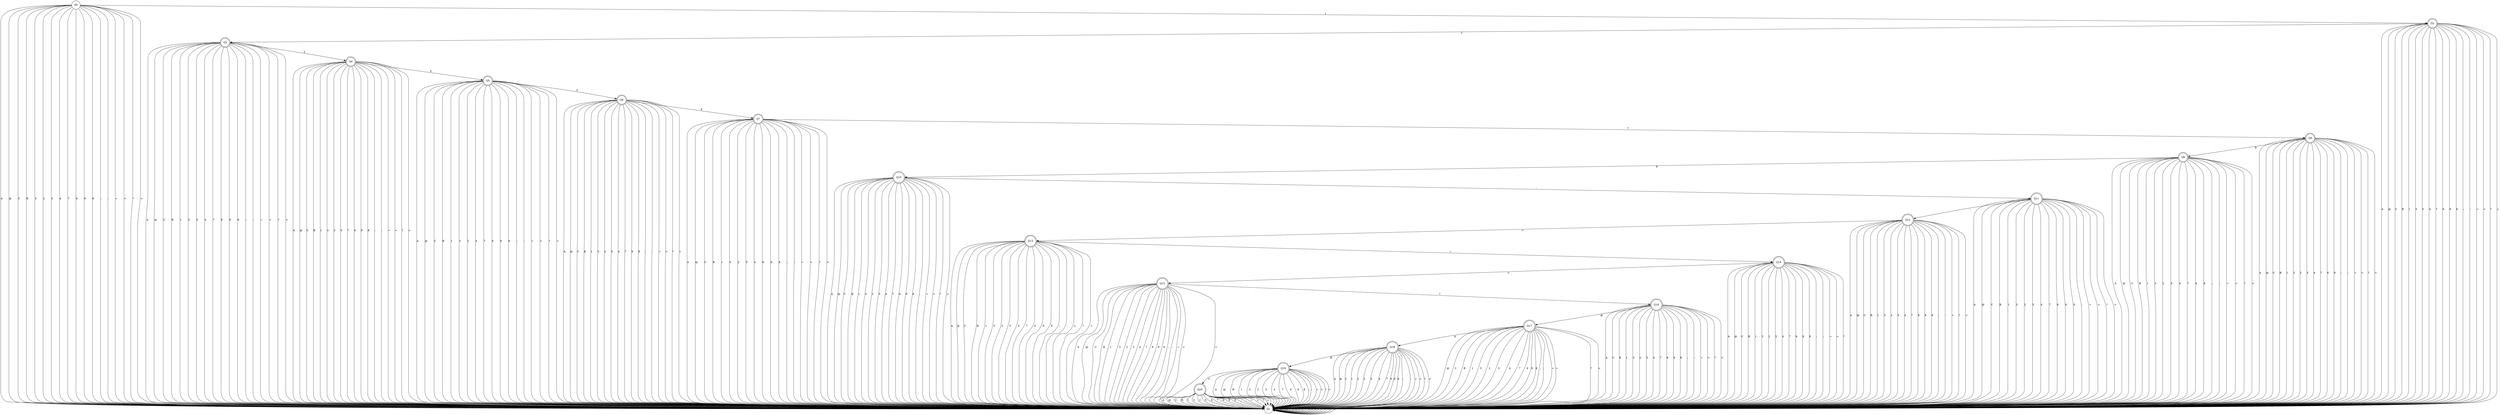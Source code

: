 digraph re_dfa {
Q20 [shape=doublecircle];
Q17 [shape=doublecircle];
Q12 [shape=doublecircle];
Q9 [shape=doublecircle];
Q3 [shape=doublecircle];
Q18 [shape=doublecircle];
Q0 [shape=circle];
Q15 [shape=doublecircle];
Q19 [shape=doublecircle];
Q10 [shape=doublecircle];
Q13 [shape=doublecircle];
Q1 [shape=circle];
Q11 [shape=doublecircle];
Q2 [shape=doublecircle];
Q8 [shape=doublecircle];
Q6 [shape=doublecircle];
Q14 [shape=doublecircle];
Q4 [shape=doublecircle];
Q16 [shape=doublecircle];
Q7 [shape=doublecircle];
Q5 [shape=doublecircle];
Q20 -> Q1  [label=A];
Q20 -> Q1  [label="@"];
Q20 -> Q1  [label=C];
Q20 -> Q1  [label=B];
Q20 -> Q1  [label=1];
Q20 -> Q1  [label=3];
Q20 -> Q1  [label=2];
Q20 -> Q1  [label=5];
Q20 -> Q1  [label=4];
Q20 -> Q1  [label=7];
Q20 -> Q1  [label=6];
Q20 -> Q1  [label=9];
Q20 -> Q1  [label=8];
Q20 -> Q1  [label=";"];
Q20 -> Q1  [label=":"];
Q20 -> Q1  [label="="];
Q20 -> Q1  [label="<"];
Q20 -> Q1  [label="?"];
Q20 -> Q1  [label=">"];
Q17 -> Q18  [label=A];
Q17 -> Q1  [label="@"];
Q17 -> Q1  [label=C];
Q17 -> Q1  [label=B];
Q17 -> Q1  [label=1];
Q17 -> Q1  [label=3];
Q17 -> Q1  [label=2];
Q17 -> Q1  [label=5];
Q17 -> Q1  [label=4];
Q17 -> Q1  [label=7];
Q17 -> Q1  [label=6];
Q17 -> Q1  [label=9];
Q17 -> Q1  [label=8];
Q17 -> Q1  [label=";"];
Q17 -> Q1  [label=":"];
Q17 -> Q1  [label="="];
Q17 -> Q1  [label="<"];
Q17 -> Q1  [label="?"];
Q17 -> Q1  [label=">"];
Q12 -> Q1  [label=A];
Q12 -> Q1  [label="@"];
Q12 -> Q1  [label=C];
Q12 -> Q1  [label=B];
Q12 -> Q1  [label=1];
Q12 -> Q1  [label=3];
Q12 -> Q1  [label=2];
Q12 -> Q1  [label=5];
Q12 -> Q1  [label=4];
Q12 -> Q1  [label=7];
Q12 -> Q1  [label=6];
Q12 -> Q1  [label=9];
Q12 -> Q1  [label=8];
Q12 -> Q1  [label=";"];
Q12 -> Q1  [label=":"];
Q12 -> Q1  [label="="];
Q12 -> Q13  [label="<"];
Q12 -> Q1  [label="?"];
Q12 -> Q1  [label=">"];
Q9 -> Q1  [label=A];
Q9 -> Q1  [label="@"];
Q9 -> Q1  [label=C];
Q9 -> Q1  [label=B];
Q9 -> Q1  [label=1];
Q9 -> Q1  [label=3];
Q9 -> Q1  [label=2];
Q9 -> Q1  [label=5];
Q9 -> Q1  [label=4];
Q9 -> Q1  [label=7];
Q9 -> Q1  [label=6];
Q9 -> Q10  [label=9];
Q9 -> Q1  [label=8];
Q9 -> Q1  [label=";"];
Q9 -> Q1  [label=":"];
Q9 -> Q1  [label="="];
Q9 -> Q1  [label="<"];
Q9 -> Q1  [label="?"];
Q9 -> Q1  [label=">"];
Q3 -> Q1  [label=A];
Q3 -> Q1  [label="@"];
Q3 -> Q1  [label=C];
Q3 -> Q1  [label=B];
Q3 -> Q1  [label=1];
Q3 -> Q4  [label=3];
Q3 -> Q1  [label=2];
Q3 -> Q1  [label=5];
Q3 -> Q1  [label=4];
Q3 -> Q1  [label=7];
Q3 -> Q1  [label=6];
Q3 -> Q1  [label=9];
Q3 -> Q1  [label=8];
Q3 -> Q1  [label=";"];
Q3 -> Q1  [label=":"];
Q3 -> Q1  [label="="];
Q3 -> Q1  [label="<"];
Q3 -> Q1  [label="?"];
Q3 -> Q1  [label=">"];
Q18 -> Q1  [label=A];
Q18 -> Q1  [label="@"];
Q18 -> Q1  [label=C];
Q18 -> Q19  [label=B];
Q18 -> Q1  [label=1];
Q18 -> Q1  [label=3];
Q18 -> Q1  [label=2];
Q18 -> Q1  [label=5];
Q18 -> Q1  [label=4];
Q18 -> Q1  [label=7];
Q18 -> Q1  [label=6];
Q18 -> Q1  [label=9];
Q18 -> Q1  [label=8];
Q18 -> Q1  [label=";"];
Q18 -> Q1  [label=":"];
Q18 -> Q1  [label="="];
Q18 -> Q1  [label="<"];
Q18 -> Q1  [label="?"];
Q18 -> Q1  [label=">"];
Q0 -> Q1  [label=A];
Q0 -> Q1  [label="@"];
Q0 -> Q1  [label=C];
Q0 -> Q1  [label=B];
Q0 -> Q2  [label=1];
Q0 -> Q1  [label=3];
Q0 -> Q1  [label=2];
Q0 -> Q1  [label=5];
Q0 -> Q1  [label=4];
Q0 -> Q1  [label=7];
Q0 -> Q1  [label=6];
Q0 -> Q1  [label=9];
Q0 -> Q1  [label=8];
Q0 -> Q1  [label=";"];
Q0 -> Q1  [label=":"];
Q0 -> Q1  [label="="];
Q0 -> Q1  [label="<"];
Q0 -> Q1  [label="?"];
Q0 -> Q1  [label=">"];
Q15 -> Q1  [label=A];
Q15 -> Q1  [label="@"];
Q15 -> Q1  [label=C];
Q15 -> Q1  [label=B];
Q15 -> Q1  [label=1];
Q15 -> Q1  [label=3];
Q15 -> Q1  [label=2];
Q15 -> Q1  [label=5];
Q15 -> Q1  [label=4];
Q15 -> Q1  [label=7];
Q15 -> Q1  [label=6];
Q15 -> Q1  [label=9];
Q15 -> Q1  [label=8];
Q15 -> Q1  [label=";"];
Q15 -> Q1  [label=":"];
Q15 -> Q1  [label="="];
Q15 -> Q1  [label="<"];
Q15 -> Q16  [label="?"];
Q15 -> Q1  [label=">"];
Q19 -> Q1  [label=A];
Q19 -> Q1  [label="@"];
Q19 -> Q20  [label=C];
Q19 -> Q1  [label=B];
Q19 -> Q1  [label=1];
Q19 -> Q1  [label=3];
Q19 -> Q1  [label=2];
Q19 -> Q1  [label=5];
Q19 -> Q1  [label=4];
Q19 -> Q1  [label=7];
Q19 -> Q1  [label=6];
Q19 -> Q1  [label=9];
Q19 -> Q1  [label=8];
Q19 -> Q1  [label=";"];
Q19 -> Q1  [label=":"];
Q19 -> Q1  [label="="];
Q19 -> Q1  [label="<"];
Q19 -> Q1  [label="?"];
Q19 -> Q1  [label=">"];
Q10 -> Q1  [label=A];
Q10 -> Q1  [label="@"];
Q10 -> Q1  [label=C];
Q10 -> Q1  [label=B];
Q10 -> Q1  [label=1];
Q10 -> Q1  [label=3];
Q10 -> Q1  [label=2];
Q10 -> Q1  [label=5];
Q10 -> Q1  [label=4];
Q10 -> Q1  [label=7];
Q10 -> Q1  [label=6];
Q10 -> Q1  [label=9];
Q10 -> Q1  [label=8];
Q10 -> Q1  [label=";"];
Q10 -> Q11  [label=":"];
Q10 -> Q1  [label="="];
Q10 -> Q1  [label="<"];
Q10 -> Q1  [label="?"];
Q10 -> Q1  [label=">"];
Q13 -> Q1  [label=A];
Q13 -> Q1  [label="@"];
Q13 -> Q1  [label=C];
Q13 -> Q1  [label=B];
Q13 -> Q1  [label=1];
Q13 -> Q1  [label=3];
Q13 -> Q1  [label=2];
Q13 -> Q1  [label=5];
Q13 -> Q1  [label=4];
Q13 -> Q1  [label=7];
Q13 -> Q1  [label=6];
Q13 -> Q1  [label=9];
Q13 -> Q1  [label=8];
Q13 -> Q1  [label=";"];
Q13 -> Q1  [label=":"];
Q13 -> Q14  [label="="];
Q13 -> Q1  [label="<"];
Q13 -> Q1  [label="?"];
Q13 -> Q1  [label=">"];
Q1 -> Q1  [label=A];
Q1 -> Q1  [label="@"];
Q1 -> Q1  [label=C];
Q1 -> Q1  [label=B];
Q1 -> Q1  [label=1];
Q1 -> Q1  [label=3];
Q1 -> Q1  [label=2];
Q1 -> Q1  [label=5];
Q1 -> Q1  [label=4];
Q1 -> Q1  [label=7];
Q1 -> Q1  [label=6];
Q1 -> Q1  [label=9];
Q1 -> Q1  [label=8];
Q1 -> Q1  [label=";"];
Q1 -> Q1  [label=":"];
Q1 -> Q1  [label="="];
Q1 -> Q1  [label="<"];
Q1 -> Q1  [label="?"];
Q1 -> Q1  [label=">"];
Q11 -> Q1  [label=A];
Q11 -> Q1  [label="@"];
Q11 -> Q1  [label=C];
Q11 -> Q1  [label=B];
Q11 -> Q1  [label=1];
Q11 -> Q1  [label=3];
Q11 -> Q1  [label=2];
Q11 -> Q1  [label=5];
Q11 -> Q1  [label=4];
Q11 -> Q1  [label=7];
Q11 -> Q1  [label=6];
Q11 -> Q1  [label=9];
Q11 -> Q1  [label=8];
Q11 -> Q12  [label=";"];
Q11 -> Q1  [label=":"];
Q11 -> Q1  [label="="];
Q11 -> Q1  [label="<"];
Q11 -> Q1  [label="?"];
Q11 -> Q1  [label=">"];
Q2 -> Q1  [label=A];
Q2 -> Q1  [label="@"];
Q2 -> Q1  [label=C];
Q2 -> Q1  [label=B];
Q2 -> Q1  [label=1];
Q2 -> Q1  [label=3];
Q2 -> Q3  [label=2];
Q2 -> Q1  [label=5];
Q2 -> Q1  [label=4];
Q2 -> Q1  [label=7];
Q2 -> Q1  [label=6];
Q2 -> Q1  [label=9];
Q2 -> Q1  [label=8];
Q2 -> Q1  [label=";"];
Q2 -> Q1  [label=":"];
Q2 -> Q1  [label="="];
Q2 -> Q1  [label="<"];
Q2 -> Q1  [label="?"];
Q2 -> Q1  [label=">"];
Q8 -> Q1  [label=A];
Q8 -> Q1  [label="@"];
Q8 -> Q1  [label=C];
Q8 -> Q1  [label=B];
Q8 -> Q1  [label=1];
Q8 -> Q1  [label=3];
Q8 -> Q1  [label=2];
Q8 -> Q1  [label=5];
Q8 -> Q1  [label=4];
Q8 -> Q1  [label=7];
Q8 -> Q1  [label=6];
Q8 -> Q1  [label=9];
Q8 -> Q9  [label=8];
Q8 -> Q1  [label=";"];
Q8 -> Q1  [label=":"];
Q8 -> Q1  [label="="];
Q8 -> Q1  [label="<"];
Q8 -> Q1  [label="?"];
Q8 -> Q1  [label=">"];
Q6 -> Q1  [label=A];
Q6 -> Q1  [label="@"];
Q6 -> Q1  [label=C];
Q6 -> Q1  [label=B];
Q6 -> Q1  [label=1];
Q6 -> Q1  [label=3];
Q6 -> Q1  [label=2];
Q6 -> Q1  [label=5];
Q6 -> Q1  [label=4];
Q6 -> Q1  [label=7];
Q6 -> Q7  [label=6];
Q6 -> Q1  [label=9];
Q6 -> Q1  [label=8];
Q6 -> Q1  [label=";"];
Q6 -> Q1  [label=":"];
Q6 -> Q1  [label="="];
Q6 -> Q1  [label="<"];
Q6 -> Q1  [label="?"];
Q6 -> Q1  [label=">"];
Q14 -> Q1  [label=A];
Q14 -> Q1  [label="@"];
Q14 -> Q1  [label=C];
Q14 -> Q1  [label=B];
Q14 -> Q1  [label=1];
Q14 -> Q1  [label=3];
Q14 -> Q1  [label=2];
Q14 -> Q1  [label=5];
Q14 -> Q1  [label=4];
Q14 -> Q1  [label=7];
Q14 -> Q1  [label=6];
Q14 -> Q1  [label=9];
Q14 -> Q1  [label=8];
Q14 -> Q1  [label=";"];
Q14 -> Q1  [label=":"];
Q14 -> Q1  [label="="];
Q14 -> Q1  [label="<"];
Q14 -> Q1  [label="?"];
Q14 -> Q15  [label=">"];
Q4 -> Q1  [label=A];
Q4 -> Q1  [label="@"];
Q4 -> Q1  [label=C];
Q4 -> Q1  [label=B];
Q4 -> Q1  [label=1];
Q4 -> Q1  [label=3];
Q4 -> Q1  [label=2];
Q4 -> Q1  [label=5];
Q4 -> Q5  [label=4];
Q4 -> Q1  [label=7];
Q4 -> Q1  [label=6];
Q4 -> Q1  [label=9];
Q4 -> Q1  [label=8];
Q4 -> Q1  [label=";"];
Q4 -> Q1  [label=":"];
Q4 -> Q1  [label="="];
Q4 -> Q1  [label="<"];
Q4 -> Q1  [label="?"];
Q4 -> Q1  [label=">"];
Q16 -> Q1  [label=A];
Q16 -> Q17  [label="@"];
Q16 -> Q1  [label=C];
Q16 -> Q1  [label=B];
Q16 -> Q1  [label=1];
Q16 -> Q1  [label=3];
Q16 -> Q1  [label=2];
Q16 -> Q1  [label=5];
Q16 -> Q1  [label=4];
Q16 -> Q1  [label=7];
Q16 -> Q1  [label=6];
Q16 -> Q1  [label=9];
Q16 -> Q1  [label=8];
Q16 -> Q1  [label=";"];
Q16 -> Q1  [label=":"];
Q16 -> Q1  [label="="];
Q16 -> Q1  [label="<"];
Q16 -> Q1  [label="?"];
Q16 -> Q1  [label=">"];
Q7 -> Q1  [label=A];
Q7 -> Q1  [label="@"];
Q7 -> Q1  [label=C];
Q7 -> Q1  [label=B];
Q7 -> Q1  [label=1];
Q7 -> Q1  [label=3];
Q7 -> Q1  [label=2];
Q7 -> Q1  [label=5];
Q7 -> Q1  [label=4];
Q7 -> Q8  [label=7];
Q7 -> Q1  [label=6];
Q7 -> Q1  [label=9];
Q7 -> Q1  [label=8];
Q7 -> Q1  [label=";"];
Q7 -> Q1  [label=":"];
Q7 -> Q1  [label="="];
Q7 -> Q1  [label="<"];
Q7 -> Q1  [label="?"];
Q7 -> Q1  [label=">"];
Q5 -> Q1  [label=A];
Q5 -> Q1  [label="@"];
Q5 -> Q1  [label=C];
Q5 -> Q1  [label=B];
Q5 -> Q1  [label=1];
Q5 -> Q1  [label=3];
Q5 -> Q1  [label=2];
Q5 -> Q6  [label=5];
Q5 -> Q1  [label=4];
Q5 -> Q1  [label=7];
Q5 -> Q1  [label=6];
Q5 -> Q1  [label=9];
Q5 -> Q1  [label=8];
Q5 -> Q1  [label=";"];
Q5 -> Q1  [label=":"];
Q5 -> Q1  [label="="];
Q5 -> Q1  [label="<"];
Q5 -> Q1  [label="?"];
Q5 -> Q1  [label=">"];
}
